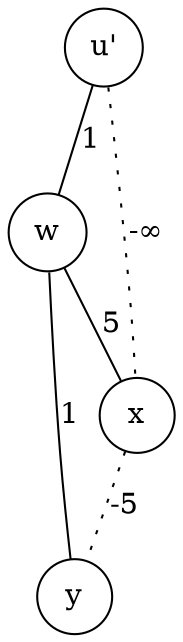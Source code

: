 graph g{
layout = dot

uv [shape=circle, label="u'"];
w [shape=circle];
x [shape=circle];
y [shape=circle];

uv -- w [label = "1"];
uv -- x [label = "-∞", style = dotted];

w -- x [label = "5"];
w -- y [label = "1"];

x -- y [label = "-5", style= dotted];
}